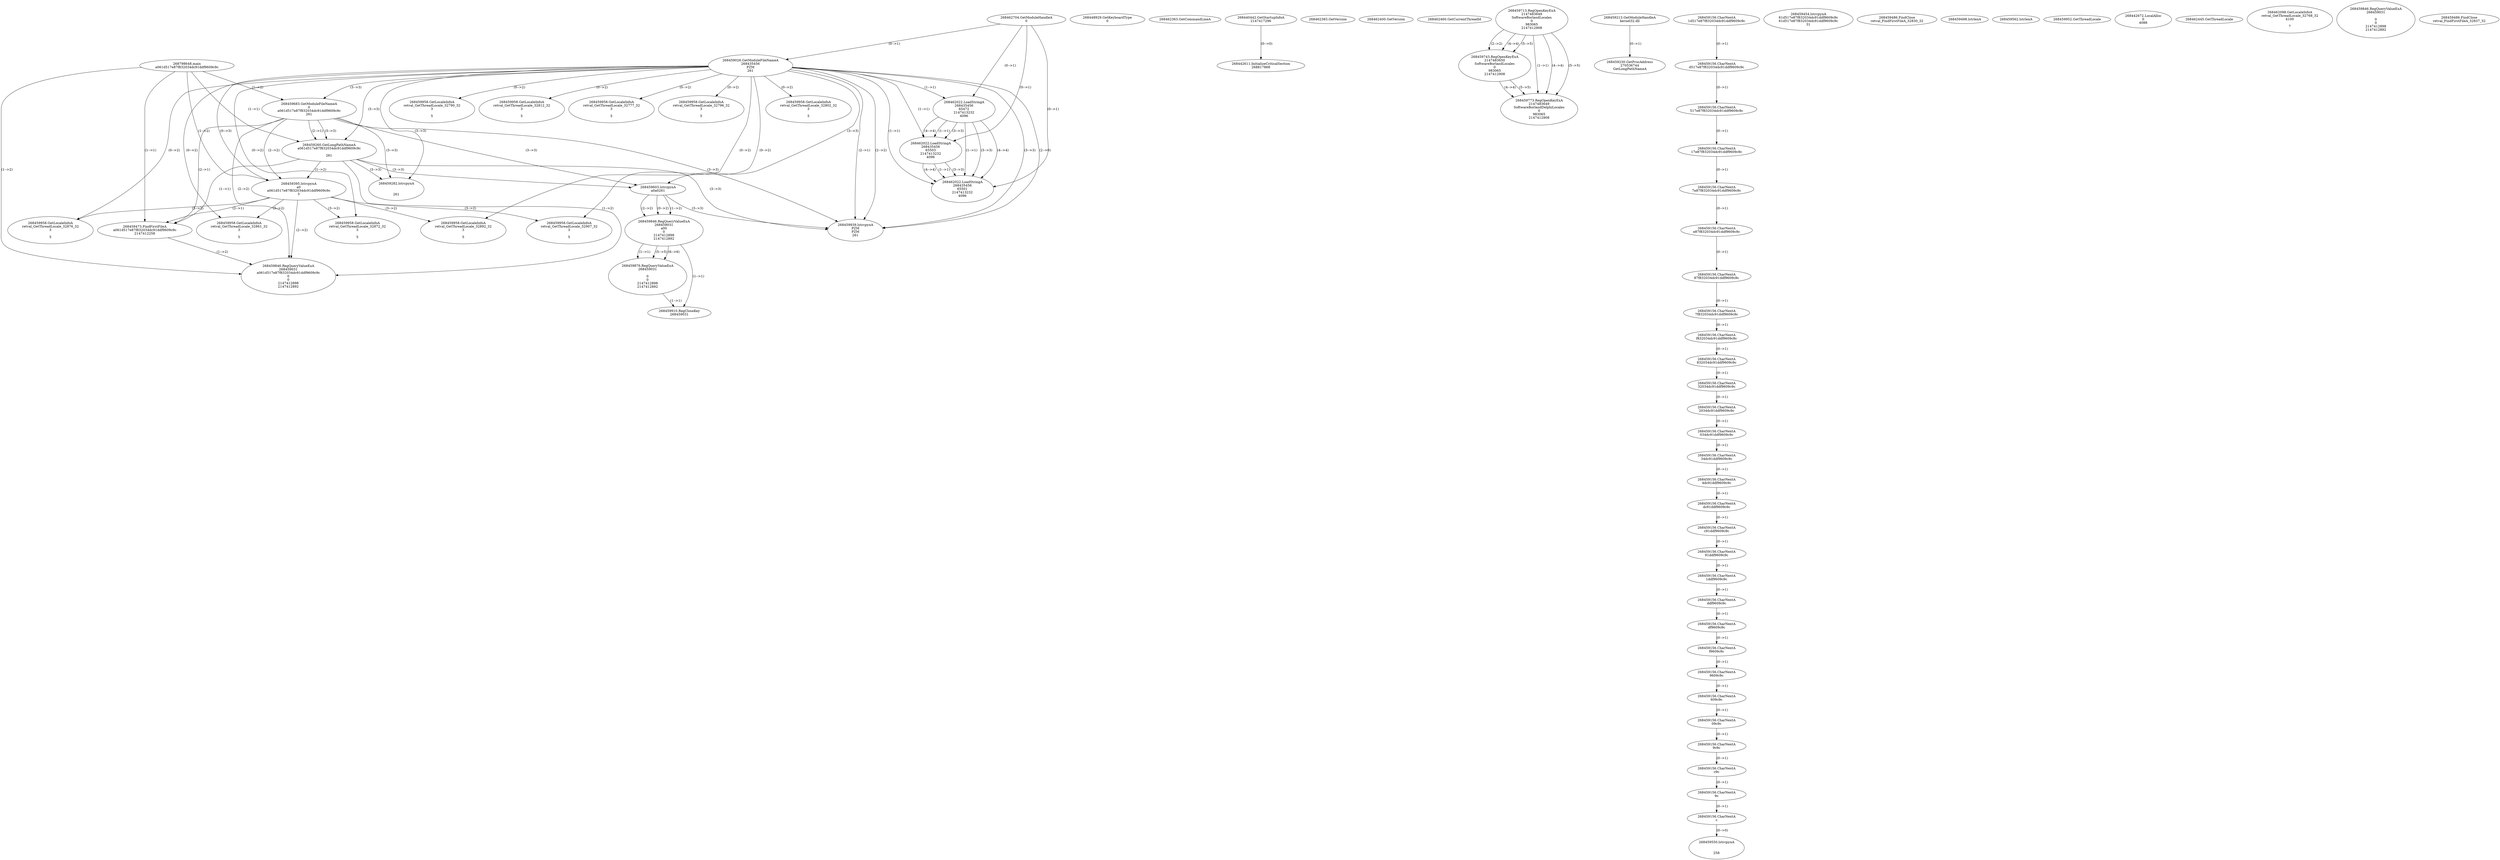// Global SCDG with merge call
digraph {
	0 [label="268798648.main
a061d517e87f832034dc91ddf9609c9c"]
	1 [label="268462704.GetModuleHandleA
0"]
	2 [label="268448929.GetKeyboardType
0"]
	3 [label="268462363.GetCommandLineA
"]
	4 [label="268440442.GetStartupInfoA
2147417296"]
	5 [label="268462383.GetVersion
"]
	6 [label="268462400.GetVersion
"]
	7 [label="268462460.GetCurrentThreadId
"]
	8 [label="268459026.GetModuleFileNameA
268435456
PZM
261"]
	1 -> 8 [label="(0-->1)"]
	9 [label="268459683.GetModuleFileNameA
0
a061d517e87f832034dc91ddf9609c9c
261"]
	0 -> 9 [label="(1-->2)"]
	8 -> 9 [label="(3-->3)"]
	10 [label="268459713.RegOpenKeyExA
2147483649
Software\Borland\Locales
0
983065
2147412908"]
	11 [label="268459743.RegOpenKeyExA
2147483650
Software\Borland\Locales
0
983065
2147412908"]
	10 -> 11 [label="(2-->2)"]
	10 -> 11 [label="(4-->4)"]
	10 -> 11 [label="(5-->5)"]
	12 [label="268459773.RegOpenKeyExA
2147483649
Software\Borland\Delphi\Locales
0
983065
2147412908"]
	10 -> 12 [label="(1-->1)"]
	10 -> 12 [label="(4-->4)"]
	11 -> 12 [label="(4-->4)"]
	10 -> 12 [label="(5-->5)"]
	11 -> 12 [label="(5-->5)"]
	13 [label="268459213.GetModuleHandleA
kernel32.dll"]
	14 [label="268459230.GetProcAddress
270536744
GetLongPathNameA"]
	13 -> 14 [label="(0-->1)"]
	15 [label="268459260.GetLongPathNameA
a061d517e87f832034dc91ddf9609c9c

261"]
	0 -> 15 [label="(1-->1)"]
	9 -> 15 [label="(2-->1)"]
	8 -> 15 [label="(3-->3)"]
	9 -> 15 [label="(3-->3)"]
	16 [label="268459395.lstrcpynA
a0
a061d517e87f832034dc91ddf9609c9c
3"]
	0 -> 16 [label="(1-->2)"]
	9 -> 16 [label="(2-->2)"]
	15 -> 16 [label="(1-->2)"]
	8 -> 16 [label="(0-->3)"]
	17 [label="268459156.CharNextA
1d517e87f832034dc91ddf9609c9c"]
	18 [label="268459156.CharNextA
d517e87f832034dc91ddf9609c9c"]
	17 -> 18 [label="(0-->1)"]
	19 [label="268459156.CharNextA
517e87f832034dc91ddf9609c9c"]
	18 -> 19 [label="(0-->1)"]
	20 [label="268459156.CharNextA
17e87f832034dc91ddf9609c9c"]
	19 -> 20 [label="(0-->1)"]
	21 [label="268459156.CharNextA
7e87f832034dc91ddf9609c9c"]
	20 -> 21 [label="(0-->1)"]
	22 [label="268459156.CharNextA
e87f832034dc91ddf9609c9c"]
	21 -> 22 [label="(0-->1)"]
	23 [label="268459156.CharNextA
87f832034dc91ddf9609c9c"]
	22 -> 23 [label="(0-->1)"]
	24 [label="268459156.CharNextA
7f832034dc91ddf9609c9c"]
	23 -> 24 [label="(0-->1)"]
	25 [label="268459156.CharNextA
f832034dc91ddf9609c9c"]
	24 -> 25 [label="(0-->1)"]
	26 [label="268459156.CharNextA
832034dc91ddf9609c9c"]
	25 -> 26 [label="(0-->1)"]
	27 [label="268459156.CharNextA
32034dc91ddf9609c9c"]
	26 -> 27 [label="(0-->1)"]
	28 [label="268459156.CharNextA
2034dc91ddf9609c9c"]
	27 -> 28 [label="(0-->1)"]
	29 [label="268459156.CharNextA
034dc91ddf9609c9c"]
	28 -> 29 [label="(0-->1)"]
	30 [label="268459156.CharNextA
34dc91ddf9609c9c"]
	29 -> 30 [label="(0-->1)"]
	31 [label="268459156.CharNextA
4dc91ddf9609c9c"]
	30 -> 31 [label="(0-->1)"]
	32 [label="268459156.CharNextA
dc91ddf9609c9c"]
	31 -> 32 [label="(0-->1)"]
	33 [label="268459156.CharNextA
c91ddf9609c9c"]
	32 -> 33 [label="(0-->1)"]
	34 [label="268459156.CharNextA
91ddf9609c9c"]
	33 -> 34 [label="(0-->1)"]
	35 [label="268459156.CharNextA
1ddf9609c9c"]
	34 -> 35 [label="(0-->1)"]
	36 [label="268459156.CharNextA
ddf9609c9c"]
	35 -> 36 [label="(0-->1)"]
	37 [label="268459156.CharNextA
df9609c9c"]
	36 -> 37 [label="(0-->1)"]
	38 [label="268459156.CharNextA
f9609c9c"]
	37 -> 38 [label="(0-->1)"]
	39 [label="268459156.CharNextA
9609c9c"]
	38 -> 39 [label="(0-->1)"]
	40 [label="268459156.CharNextA
609c9c"]
	39 -> 40 [label="(0-->1)"]
	41 [label="268459156.CharNextA
09c9c"]
	40 -> 41 [label="(0-->1)"]
	42 [label="268459156.CharNextA
9c9c"]
	41 -> 42 [label="(0-->1)"]
	43 [label="268459156.CharNextA
c9c"]
	42 -> 43 [label="(0-->1)"]
	44 [label="268459156.CharNextA
9c"]
	43 -> 44 [label="(0-->1)"]
	45 [label="268459156.CharNextA
c"]
	44 -> 45 [label="(0-->1)"]
	46 [label="268459454.lstrcpynA
61d517e87f832034dc91ddf9609c9c
61d517e87f832034dc91ddf9609c9c
31"]
	47 [label="268459473.FindFirstFileA
a061d517e87f832034dc91ddf9609c9c
2147412258"]
	0 -> 47 [label="(1-->1)"]
	9 -> 47 [label="(2-->1)"]
	15 -> 47 [label="(1-->1)"]
	16 -> 47 [label="(2-->1)"]
	48 [label="268459486.FindClose
retval_FindFirstFileA_32830_32"]
	49 [label="268459498.lstrlenA
"]
	50 [label="268459550.lstrcpynA


258"]
	45 -> 50 [label="(0-->0)"]
	51 [label="268459562.lstrlenA
"]
	52 [label="268459603.lstrcpynA
a0\
a0\
261"]
	8 -> 52 [label="(3-->3)"]
	9 -> 52 [label="(3-->3)"]
	15 -> 52 [label="(3-->3)"]
	53 [label="268459846.RegQueryValueExA
268459031
a0\
0
0
2147412898
2147412892"]
	52 -> 53 [label="(1-->2)"]
	52 -> 53 [label="(2-->2)"]
	52 -> 53 [label="(0-->2)"]
	54 [label="268459876.RegQueryValueExA
268459031

0
0
2147412898
2147412892"]
	53 -> 54 [label="(1-->1)"]
	53 -> 54 [label="(5-->5)"]
	53 -> 54 [label="(6-->6)"]
	55 [label="268459910.RegCloseKey
268459031"]
	53 -> 55 [label="(1-->1)"]
	54 -> 55 [label="(1-->1)"]
	56 [label="268459939.lstrcpynA
PZM
PZM
261"]
	8 -> 56 [label="(2-->1)"]
	8 -> 56 [label="(2-->2)"]
	8 -> 56 [label="(3-->3)"]
	9 -> 56 [label="(3-->3)"]
	15 -> 56 [label="(3-->3)"]
	52 -> 56 [label="(3-->3)"]
	8 -> 56 [label="(2-->0)"]
	57 [label="268459952.GetThreadLocale
"]
	58 [label="268459958.GetLocaleInfoA
retval_GetThreadLocale_32876_32
3

5"]
	8 -> 58 [label="(0-->2)"]
	16 -> 58 [label="(3-->2)"]
	59 [label="268462022.LoadStringA
268435456
65472
2147413232
4096"]
	1 -> 59 [label="(0-->1)"]
	8 -> 59 [label="(1-->1)"]
	60 [label="268442611.InitializeCriticalSection
268817868"]
	4 -> 60 [label="(0-->0)"]
	61 [label="268442672.LocalAlloc
0
4088"]
	62 [label="268462445.GetThreadLocale
"]
	63 [label="268462098.GetLocaleInfoA
retval_GetThreadLocale_32768_32
4100

7"]
	64 [label="268459846.RegQueryValueExA
268459031
a061d517e87f832034dc91ddf9609c9c
0
0
2147412898
2147412892"]
	0 -> 64 [label="(1-->2)"]
	9 -> 64 [label="(2-->2)"]
	15 -> 64 [label="(1-->2)"]
	16 -> 64 [label="(2-->2)"]
	47 -> 64 [label="(1-->2)"]
	65 [label="268459958.GetLocaleInfoA
retval_GetThreadLocale_32861_32
3

5"]
	8 -> 65 [label="(0-->2)"]
	16 -> 65 [label="(3-->2)"]
	66 [label="268462022.LoadStringA
268435456
65503
2147413232
4096"]
	1 -> 66 [label="(0-->1)"]
	8 -> 66 [label="(1-->1)"]
	59 -> 66 [label="(1-->1)"]
	59 -> 66 [label="(3-->3)"]
	59 -> 66 [label="(4-->4)"]
	67 [label="268459958.GetLocaleInfoA
retval_GetThreadLocale_32872_32
3

5"]
	8 -> 67 [label="(0-->2)"]
	16 -> 67 [label="(3-->2)"]
	68 [label="268462022.LoadStringA
268435456
65501
2147413232
4096"]
	1 -> 68 [label="(0-->1)"]
	8 -> 68 [label="(1-->1)"]
	59 -> 68 [label="(1-->1)"]
	66 -> 68 [label="(1-->1)"]
	59 -> 68 [label="(3-->3)"]
	66 -> 68 [label="(3-->3)"]
	59 -> 68 [label="(4-->4)"]
	66 -> 68 [label="(4-->4)"]
	69 [label="268459282.lstrcpynA


261"]
	8 -> 69 [label="(3-->3)"]
	9 -> 69 [label="(3-->3)"]
	15 -> 69 [label="(3-->3)"]
	70 [label="268459846.RegQueryValueExA
268459031

0
0
2147412898
2147412892"]
	71 [label="268459958.GetLocaleInfoA
retval_GetThreadLocale_32790_32
3

5"]
	8 -> 71 [label="(0-->2)"]
	72 [label="268459958.GetLocaleInfoA
retval_GetThreadLocale_32812_32
3

5"]
	8 -> 72 [label="(0-->2)"]
	73 [label="268459958.GetLocaleInfoA
retval_GetThreadLocale_32777_32
3

5"]
	8 -> 73 [label="(0-->2)"]
	74 [label="268459958.GetLocaleInfoA
retval_GetThreadLocale_32796_32
3

5"]
	8 -> 74 [label="(0-->2)"]
	75 [label="268459486.FindClose
retval_FindFirstFileA_32837_32"]
	76 [label="268459958.GetLocaleInfoA
retval_GetThreadLocale_32892_32
3

5"]
	8 -> 76 [label="(0-->2)"]
	16 -> 76 [label="(3-->2)"]
	77 [label="268459958.GetLocaleInfoA
retval_GetThreadLocale_32802_32
3

5"]
	8 -> 77 [label="(0-->2)"]
	78 [label="268459958.GetLocaleInfoA
retval_GetThreadLocale_32907_32
3

5"]
	8 -> 78 [label="(0-->2)"]
	16 -> 78 [label="(3-->2)"]
}
